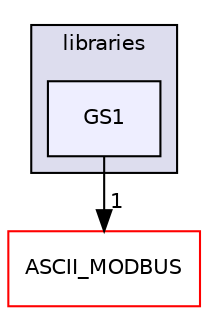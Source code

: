 digraph "sketchbook/libraries/GS1" {
  compound=true
  node [ fontsize="10", fontname="Helvetica"];
  edge [ labelfontsize="10", labelfontname="Helvetica"];
  subgraph clusterdir_1f230a50cb8328eed74ee6db218aa7d6 {
    graph [ bgcolor="#ddddee", pencolor="black", label="libraries" fontname="Helvetica", fontsize="10", URL="dir_1f230a50cb8328eed74ee6db218aa7d6.html"]
  dir_a36af97c98f314615873874627d7ac7d [shape=box, label="GS1", style="filled", fillcolor="#eeeeff", pencolor="black", URL="dir_a36af97c98f314615873874627d7ac7d.html"];
  }
  dir_108a37fc8eb94a5f76a2daf90635ecd5 [shape=box label="ASCII_MODBUS" fillcolor="white" style="filled" color="red" URL="dir_108a37fc8eb94a5f76a2daf90635ecd5.html"];
  dir_a36af97c98f314615873874627d7ac7d->dir_108a37fc8eb94a5f76a2daf90635ecd5 [headlabel="1", labeldistance=1.5 headhref="dir_000008_000002.html"];
}
